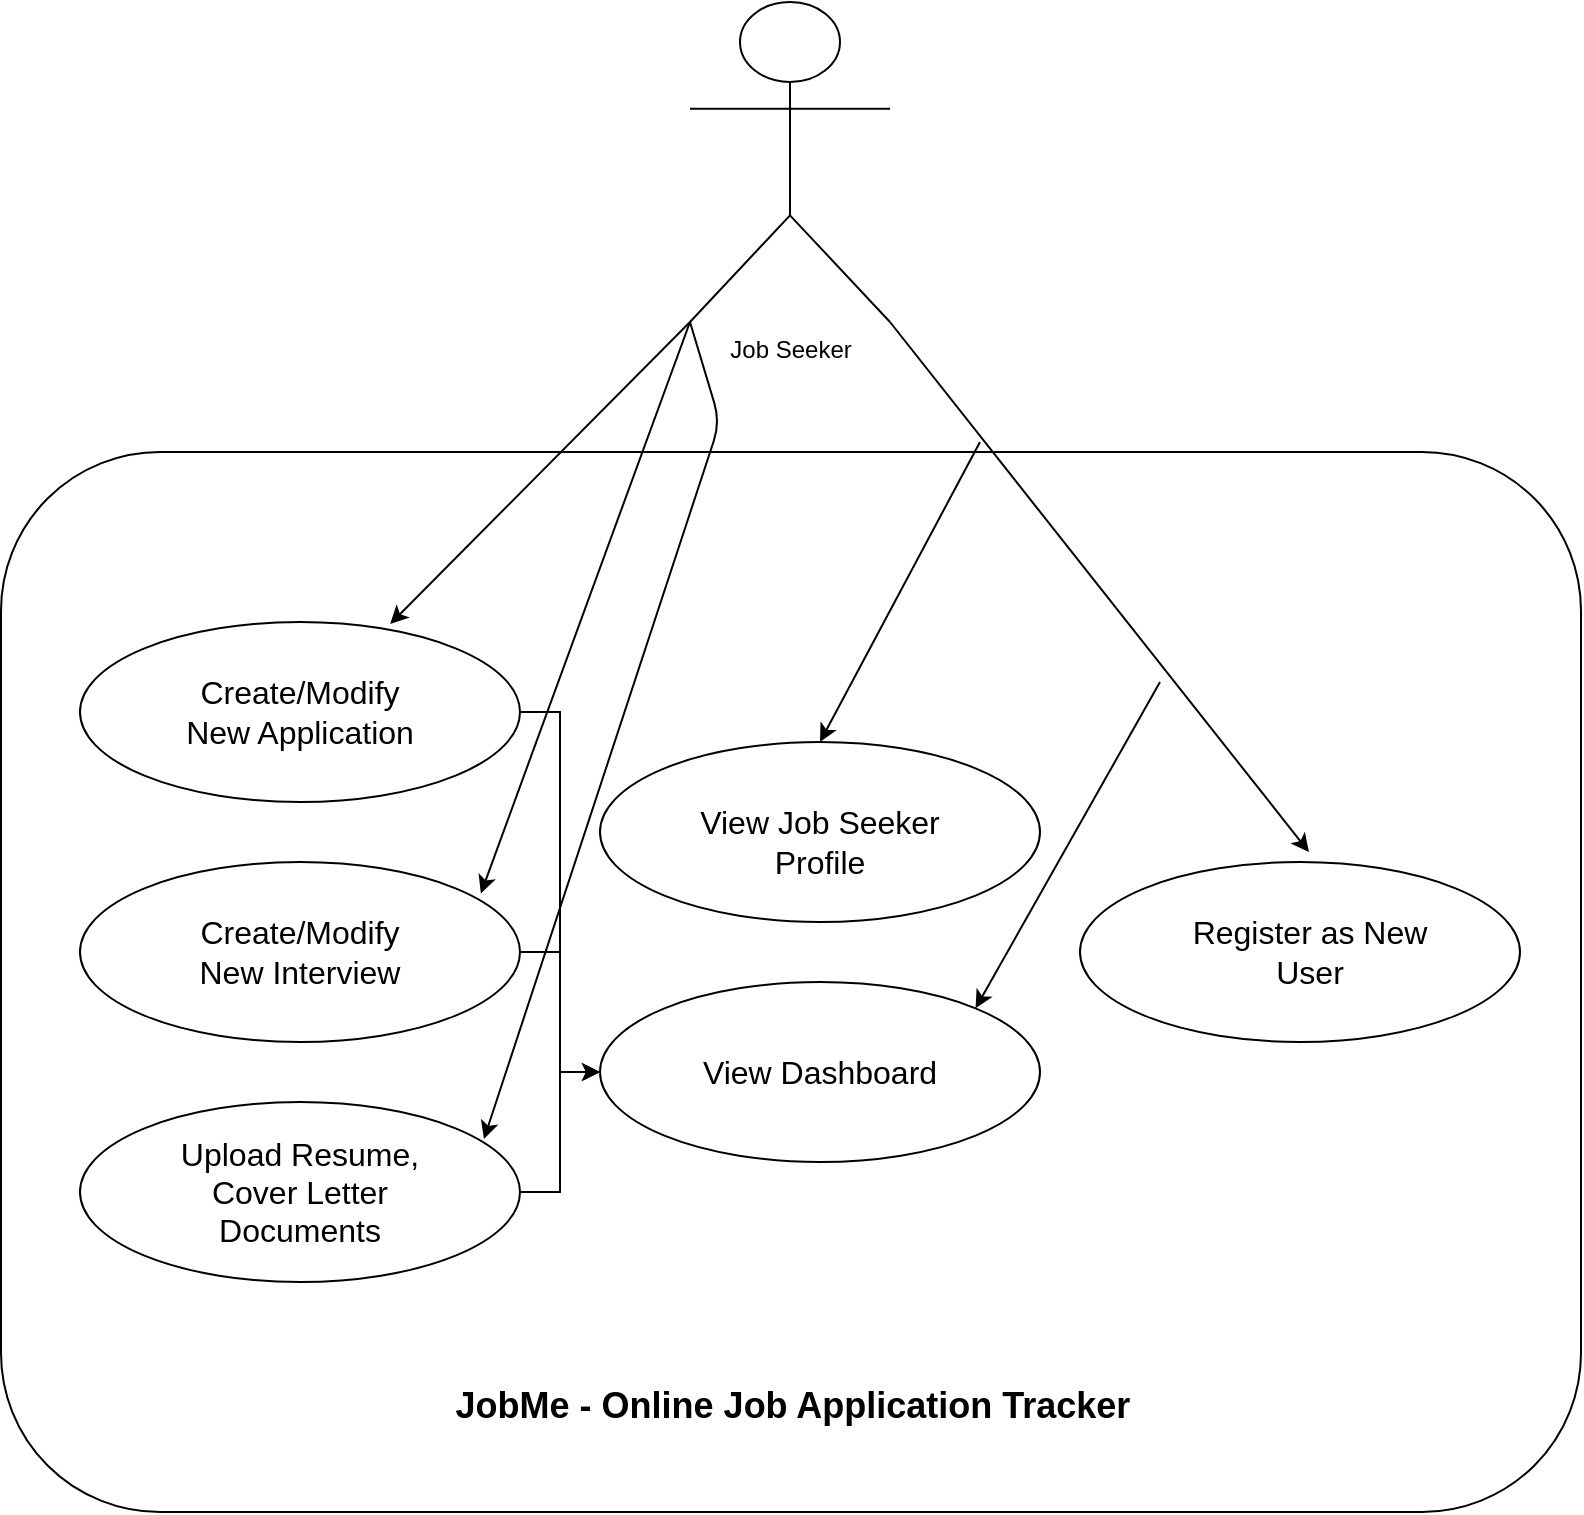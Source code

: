 <mxfile version="13.1.3">
    <diagram id="2Oj5FCNl6cm_R_CUm-L-" name="Page-1">
        <mxGraphModel dx="1282" dy="820" grid="1" gridSize="10" guides="1" tooltips="1" connect="1" arrows="1" fold="1" page="1" pageScale="1" pageWidth="850" pageHeight="1100" math="0" shadow="0">
            <root>
                <mxCell id="0"/>
                <mxCell id="1" parent="0"/>
                <mxCell id="WbqPN7F52hnMzMcX_d9S-8" value="" style="rounded=1;whiteSpace=wrap;html=1;" parent="1" vertex="1">
                    <mxGeometry x="30.5" y="285" width="790" height="530" as="geometry"/>
                </mxCell>
                <mxCell id="WbqPN7F52hnMzMcX_d9S-1" value="Job Seeker" style="shape=umlActor;verticalLabelPosition=bottom;verticalAlign=top;html=1;outlineConnect=0;" parent="1" vertex="1">
                    <mxGeometry x="375" y="60" width="100" height="160" as="geometry"/>
                </mxCell>
                <mxCell id="WbqPN7F52hnMzMcX_d9S-9" value="&lt;font style=&quot;font-size: 18px&quot;&gt;JobMe - Online Job Application Tracker&lt;/font&gt;" style="text;strokeColor=none;fillColor=none;html=1;fontSize=24;fontStyle=1;verticalAlign=middle;align=center;" parent="1" vertex="1">
                    <mxGeometry x="253" y="750" width="345" height="20" as="geometry"/>
                </mxCell>
                <mxCell id="WbqPN7F52hnMzMcX_d9S-42" style="edgeStyle=orthogonalEdgeStyle;rounded=0;orthogonalLoop=1;jettySize=auto;html=1;entryX=0;entryY=0.5;entryDx=0;entryDy=0;" parent="1" source="WbqPN7F52hnMzMcX_d9S-10" target="WbqPN7F52hnMzMcX_d9S-16" edge="1">
                    <mxGeometry relative="1" as="geometry"/>
                </mxCell>
                <mxCell id="WbqPN7F52hnMzMcX_d9S-10" value="" style="ellipse;whiteSpace=wrap;html=1;" parent="1" vertex="1">
                    <mxGeometry x="70" y="370" width="220" height="90" as="geometry"/>
                </mxCell>
                <mxCell id="WbqPN7F52hnMzMcX_d9S-13" value="&lt;font style=&quot;font-size: 16px&quot;&gt;Create/Modify New Application&lt;/font&gt;" style="text;html=1;strokeColor=none;fillColor=none;align=center;verticalAlign=middle;whiteSpace=wrap;rounded=0;" parent="1" vertex="1">
                    <mxGeometry x="115" y="405" width="130" height="20" as="geometry"/>
                </mxCell>
                <mxCell id="WbqPN7F52hnMzMcX_d9S-41" style="edgeStyle=orthogonalEdgeStyle;rounded=0;orthogonalLoop=1;jettySize=auto;html=1;" parent="1" source="WbqPN7F52hnMzMcX_d9S-14" target="WbqPN7F52hnMzMcX_d9S-16" edge="1">
                    <mxGeometry relative="1" as="geometry"/>
                </mxCell>
                <mxCell id="WbqPN7F52hnMzMcX_d9S-14" value="" style="ellipse;whiteSpace=wrap;html=1;" parent="1" vertex="1">
                    <mxGeometry x="70" y="490" width="220" height="90" as="geometry"/>
                </mxCell>
                <mxCell id="WbqPN7F52hnMzMcX_d9S-40" style="edgeStyle=orthogonalEdgeStyle;rounded=0;orthogonalLoop=1;jettySize=auto;html=1;entryX=0;entryY=1;entryDx=0;entryDy=0;" parent="1" source="WbqPN7F52hnMzMcX_d9S-15" target="WbqPN7F52hnMzMcX_d9S-16" edge="1">
                    <mxGeometry relative="1" as="geometry">
                        <Array as="points">
                            <mxPoint x="310" y="655"/>
                            <mxPoint x="310" y="595"/>
                            <mxPoint x="362" y="595"/>
                        </Array>
                    </mxGeometry>
                </mxCell>
                <mxCell id="WbqPN7F52hnMzMcX_d9S-15" value="" style="ellipse;whiteSpace=wrap;html=1;" parent="1" vertex="1">
                    <mxGeometry x="70" y="610" width="220" height="90" as="geometry"/>
                </mxCell>
                <mxCell id="WbqPN7F52hnMzMcX_d9S-16" value="" style="ellipse;whiteSpace=wrap;html=1;" parent="1" vertex="1">
                    <mxGeometry x="330" y="550" width="220" height="90" as="geometry"/>
                </mxCell>
                <mxCell id="WbqPN7F52hnMzMcX_d9S-17" value="&lt;font style=&quot;font-size: 16px&quot;&gt;Create/Modify New Interview&lt;/font&gt;" style="text;html=1;strokeColor=none;fillColor=none;align=center;verticalAlign=middle;whiteSpace=wrap;rounded=0;" parent="1" vertex="1">
                    <mxGeometry x="115" y="525" width="130" height="20" as="geometry"/>
                </mxCell>
                <mxCell id="WbqPN7F52hnMzMcX_d9S-18" value="&lt;font style=&quot;font-size: 16px&quot;&gt;Upload Resume, Cover Letter Documents&lt;br&gt;&lt;/font&gt;" style="text;html=1;strokeColor=none;fillColor=none;align=center;verticalAlign=middle;whiteSpace=wrap;rounded=0;" parent="1" vertex="1">
                    <mxGeometry x="115" y="645" width="130" height="20" as="geometry"/>
                </mxCell>
                <mxCell id="WbqPN7F52hnMzMcX_d9S-19" value="&lt;font style=&quot;font-size: 16px&quot;&gt;View Dashboard&lt;br&gt;&lt;/font&gt;" style="text;html=1;strokeColor=none;fillColor=none;align=center;verticalAlign=middle;whiteSpace=wrap;rounded=0;" parent="1" vertex="1">
                    <mxGeometry x="375" y="585" width="130" height="20" as="geometry"/>
                </mxCell>
                <mxCell id="WbqPN7F52hnMzMcX_d9S-20" value="" style="ellipse;whiteSpace=wrap;html=1;" parent="1" vertex="1">
                    <mxGeometry x="330" y="430" width="220" height="90" as="geometry"/>
                </mxCell>
                <mxCell id="WbqPN7F52hnMzMcX_d9S-21" value="&lt;font style=&quot;font-size: 16px&quot;&gt;View Job Seeker Profile&lt;br&gt;&lt;/font&gt;" style="text;html=1;strokeColor=none;fillColor=none;align=center;verticalAlign=middle;whiteSpace=wrap;rounded=0;" parent="1" vertex="1">
                    <mxGeometry x="375" y="470" width="130" height="20" as="geometry"/>
                </mxCell>
                <mxCell id="WbqPN7F52hnMzMcX_d9S-22" value="" style="ellipse;whiteSpace=wrap;html=1;" parent="1" vertex="1">
                    <mxGeometry x="570" y="490" width="220" height="90" as="geometry"/>
                </mxCell>
                <mxCell id="WbqPN7F52hnMzMcX_d9S-23" value="&lt;font style=&quot;font-size: 16px&quot;&gt;Register as New User&lt;/font&gt;" style="text;html=1;strokeColor=none;fillColor=none;align=center;verticalAlign=middle;whiteSpace=wrap;rounded=0;" parent="1" vertex="1">
                    <mxGeometry x="620" y="525" width="130" height="20" as="geometry"/>
                </mxCell>
                <mxCell id="WbqPN7F52hnMzMcX_d9S-29" value="" style="endArrow=classic;html=1;exitX=1;exitY=1;exitDx=0;exitDy=0;exitPerimeter=0;" parent="1" source="WbqPN7F52hnMzMcX_d9S-1" edge="1">
                    <mxGeometry width="50" height="50" relative="1" as="geometry">
                        <mxPoint x="450" y="785" as="sourcePoint"/>
                        <mxPoint x="684.5" y="485" as="targetPoint"/>
                    </mxGeometry>
                </mxCell>
                <mxCell id="WbqPN7F52hnMzMcX_d9S-31" value="" style="endArrow=classic;html=1;entryX=0.5;entryY=0;entryDx=0;entryDy=0;" parent="1" target="WbqPN7F52hnMzMcX_d9S-20" edge="1">
                    <mxGeometry width="50" height="50" relative="1" as="geometry">
                        <mxPoint x="520" y="280" as="sourcePoint"/>
                        <mxPoint x="694.5" y="495" as="targetPoint"/>
                        <Array as="points"/>
                    </mxGeometry>
                </mxCell>
                <mxCell id="WbqPN7F52hnMzMcX_d9S-32" value="" style="endArrow=classic;html=1;exitX=1;exitY=1;exitDx=0;exitDy=0;exitPerimeter=0;entryX=0.705;entryY=0.011;entryDx=0;entryDy=0;entryPerimeter=0;" parent="1" target="WbqPN7F52hnMzMcX_d9S-10" edge="1">
                    <mxGeometry width="50" height="50" relative="1" as="geometry">
                        <mxPoint x="375" y="220" as="sourcePoint"/>
                        <mxPoint x="315" y="420" as="targetPoint"/>
                        <Array as="points"/>
                    </mxGeometry>
                </mxCell>
                <mxCell id="WbqPN7F52hnMzMcX_d9S-34" value="" style="endArrow=classic;html=1;exitX=0;exitY=1;exitDx=0;exitDy=0;exitPerimeter=0;entryX=0.911;entryY=0.175;entryDx=0;entryDy=0;entryPerimeter=0;" parent="1" source="WbqPN7F52hnMzMcX_d9S-1" target="WbqPN7F52hnMzMcX_d9S-14" edge="1">
                    <mxGeometry width="50" height="50" relative="1" as="geometry">
                        <mxPoint x="350" y="250" as="sourcePoint"/>
                        <mxPoint x="290" y="525" as="targetPoint"/>
                        <Array as="points"/>
                    </mxGeometry>
                </mxCell>
                <mxCell id="WbqPN7F52hnMzMcX_d9S-37" value="" style="endArrow=classic;html=1;exitX=0;exitY=1;exitDx=0;exitDy=0;exitPerimeter=0;entryX=0.918;entryY=0.206;entryDx=0;entryDy=0;entryPerimeter=0;" parent="1" source="WbqPN7F52hnMzMcX_d9S-1" target="WbqPN7F52hnMzMcX_d9S-15" edge="1">
                    <mxGeometry width="50" height="50" relative="1" as="geometry">
                        <mxPoint x="375" y="340" as="sourcePoint"/>
                        <mxPoint x="290" y="645" as="targetPoint"/>
                        <Array as="points">
                            <mxPoint x="390" y="270"/>
                        </Array>
                    </mxGeometry>
                </mxCell>
                <mxCell id="WbqPN7F52hnMzMcX_d9S-38" value="" style="endArrow=classic;html=1;entryX=1;entryY=0;entryDx=0;entryDy=0;" parent="1" target="WbqPN7F52hnMzMcX_d9S-16" edge="1">
                    <mxGeometry width="50" height="50" relative="1" as="geometry">
                        <mxPoint x="610" y="400" as="sourcePoint"/>
                        <mxPoint x="490.5" y="555" as="targetPoint"/>
                        <Array as="points"/>
                    </mxGeometry>
                </mxCell>
            </root>
        </mxGraphModel>
    </diagram>
</mxfile>